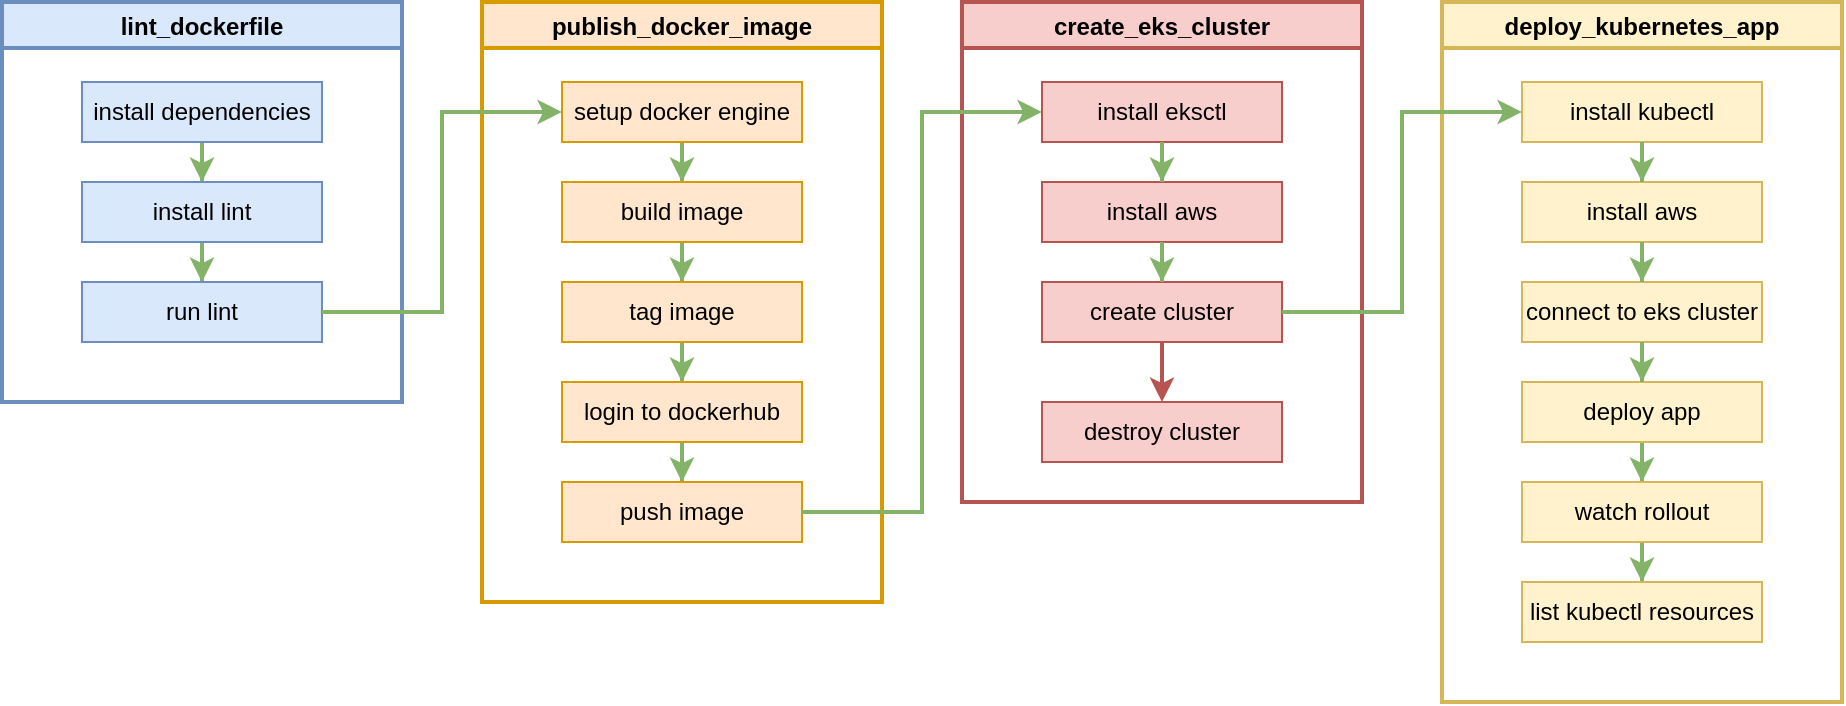 <mxfile version="15.8.7" type="device"><diagram id="mUqGFqe3JNwjPYt6f7Qh" name="Page-1"><mxGraphModel dx="768" dy="1211" grid="1" gridSize="10" guides="1" tooltips="1" connect="1" arrows="1" fold="1" page="1" pageScale="1" pageWidth="1169" pageHeight="827" math="0" shadow="0"><root><mxCell id="0"/><mxCell id="1" parent="0"/><mxCell id="gX47vyNz8MuMyO5w2Lrd-7" value="lint_dockerfile" style="swimlane;fillColor=#dae8fc;strokeColor=#6c8ebf;labelBackgroundColor=none;rounded=0;shadow=0;sketch=0;glass=0;strokeWidth=2;" vertex="1" parent="1"><mxGeometry x="80" y="40" width="200" height="200" as="geometry"/></mxCell><mxCell id="gX47vyNz8MuMyO5w2Lrd-14" style="edgeStyle=orthogonalEdgeStyle;rounded=0;orthogonalLoop=1;jettySize=auto;html=1;startSize=5;endSize=6;strokeWidth=2;fillColor=#d5e8d4;strokeColor=#82b366;" edge="1" parent="gX47vyNz8MuMyO5w2Lrd-7" source="gX47vyNz8MuMyO5w2Lrd-11" target="gX47vyNz8MuMyO5w2Lrd-13"><mxGeometry relative="1" as="geometry"/></mxCell><mxCell id="gX47vyNz8MuMyO5w2Lrd-11" value="install dependencies" style="rounded=0;whiteSpace=wrap;html=1;fillColor=#dae8fc;strokeColor=#6c8ebf;" vertex="1" parent="gX47vyNz8MuMyO5w2Lrd-7"><mxGeometry x="40" y="40" width="120" height="30" as="geometry"/></mxCell><mxCell id="gX47vyNz8MuMyO5w2Lrd-15" style="edgeStyle=orthogonalEdgeStyle;rounded=0;orthogonalLoop=1;jettySize=auto;html=1;startSize=5;endSize=6;strokeWidth=2;fillColor=#d5e8d4;strokeColor=#82b366;" edge="1" parent="gX47vyNz8MuMyO5w2Lrd-7" source="gX47vyNz8MuMyO5w2Lrd-13" target="gX47vyNz8MuMyO5w2Lrd-12"><mxGeometry relative="1" as="geometry"/></mxCell><mxCell id="gX47vyNz8MuMyO5w2Lrd-13" value="install lint" style="rounded=0;whiteSpace=wrap;html=1;fillColor=#dae8fc;strokeColor=#6c8ebf;" vertex="1" parent="gX47vyNz8MuMyO5w2Lrd-7"><mxGeometry x="40" y="90" width="120" height="30" as="geometry"/></mxCell><mxCell id="gX47vyNz8MuMyO5w2Lrd-12" value="run lint" style="rounded=0;whiteSpace=wrap;html=1;fillColor=#dae8fc;strokeColor=#6c8ebf;" vertex="1" parent="gX47vyNz8MuMyO5w2Lrd-7"><mxGeometry x="40" y="140" width="120" height="30" as="geometry"/></mxCell><mxCell id="gX47vyNz8MuMyO5w2Lrd-8" value="publish_docker_image" style="swimlane;fillColor=#ffe6cc;strokeColor=#d79b00;strokeWidth=2;" vertex="1" parent="1"><mxGeometry x="320" y="40" width="200" height="300" as="geometry"/></mxCell><mxCell id="gX47vyNz8MuMyO5w2Lrd-22" style="edgeStyle=orthogonalEdgeStyle;rounded=0;orthogonalLoop=1;jettySize=auto;html=1;startSize=5;endSize=6;strokeWidth=2;fillColor=#d5e8d4;strokeColor=#82b366;" edge="1" parent="gX47vyNz8MuMyO5w2Lrd-8" source="gX47vyNz8MuMyO5w2Lrd-17" target="gX47vyNz8MuMyO5w2Lrd-18"><mxGeometry relative="1" as="geometry"/></mxCell><mxCell id="gX47vyNz8MuMyO5w2Lrd-17" value="setup docker engine" style="rounded=0;whiteSpace=wrap;html=1;fillColor=#ffe6cc;strokeColor=#d79b00;" vertex="1" parent="gX47vyNz8MuMyO5w2Lrd-8"><mxGeometry x="40" y="40" width="120" height="30" as="geometry"/></mxCell><mxCell id="gX47vyNz8MuMyO5w2Lrd-23" style="edgeStyle=orthogonalEdgeStyle;rounded=0;orthogonalLoop=1;jettySize=auto;html=1;startSize=5;endSize=6;strokeWidth=2;fillColor=#d5e8d4;strokeColor=#82b366;" edge="1" parent="gX47vyNz8MuMyO5w2Lrd-8" source="gX47vyNz8MuMyO5w2Lrd-18" target="gX47vyNz8MuMyO5w2Lrd-19"><mxGeometry relative="1" as="geometry"/></mxCell><mxCell id="gX47vyNz8MuMyO5w2Lrd-18" value="build image" style="rounded=0;whiteSpace=wrap;html=1;fillColor=#ffe6cc;strokeColor=#d79b00;" vertex="1" parent="gX47vyNz8MuMyO5w2Lrd-8"><mxGeometry x="40" y="90" width="120" height="30" as="geometry"/></mxCell><mxCell id="gX47vyNz8MuMyO5w2Lrd-24" style="edgeStyle=orthogonalEdgeStyle;rounded=0;orthogonalLoop=1;jettySize=auto;html=1;startSize=5;endSize=6;strokeWidth=2;fillColor=#d5e8d4;strokeColor=#82b366;" edge="1" parent="gX47vyNz8MuMyO5w2Lrd-8" source="gX47vyNz8MuMyO5w2Lrd-19" target="gX47vyNz8MuMyO5w2Lrd-20"><mxGeometry relative="1" as="geometry"/></mxCell><mxCell id="gX47vyNz8MuMyO5w2Lrd-19" value="tag image" style="rounded=0;whiteSpace=wrap;html=1;fillColor=#ffe6cc;strokeColor=#d79b00;" vertex="1" parent="gX47vyNz8MuMyO5w2Lrd-8"><mxGeometry x="40" y="140" width="120" height="30" as="geometry"/></mxCell><mxCell id="gX47vyNz8MuMyO5w2Lrd-25" style="edgeStyle=orthogonalEdgeStyle;rounded=0;orthogonalLoop=1;jettySize=auto;html=1;startSize=5;endSize=6;strokeWidth=2;fillColor=#d5e8d4;strokeColor=#82b366;" edge="1" parent="gX47vyNz8MuMyO5w2Lrd-8" source="gX47vyNz8MuMyO5w2Lrd-20" target="gX47vyNz8MuMyO5w2Lrd-21"><mxGeometry relative="1" as="geometry"/></mxCell><mxCell id="gX47vyNz8MuMyO5w2Lrd-20" value="login to dockerhub" style="rounded=0;whiteSpace=wrap;html=1;fillColor=#ffe6cc;strokeColor=#d79b00;" vertex="1" parent="gX47vyNz8MuMyO5w2Lrd-8"><mxGeometry x="40" y="190" width="120" height="30" as="geometry"/></mxCell><mxCell id="gX47vyNz8MuMyO5w2Lrd-21" value="push image" style="rounded=0;whiteSpace=wrap;html=1;fillColor=#ffe6cc;strokeColor=#d79b00;" vertex="1" parent="gX47vyNz8MuMyO5w2Lrd-8"><mxGeometry x="40" y="240" width="120" height="30" as="geometry"/></mxCell><mxCell id="gX47vyNz8MuMyO5w2Lrd-9" value="create_eks_cluster" style="swimlane;fillColor=#f8cecc;strokeColor=#b85450;strokeWidth=2;" vertex="1" parent="1"><mxGeometry x="560" y="40" width="200" height="250" as="geometry"/></mxCell><mxCell id="gX47vyNz8MuMyO5w2Lrd-28" value="install eksctl" style="rounded=0;whiteSpace=wrap;html=1;fillColor=#f8cecc;strokeColor=#b85450;" vertex="1" parent="gX47vyNz8MuMyO5w2Lrd-9"><mxGeometry x="40" y="40" width="120" height="30" as="geometry"/></mxCell><mxCell id="gX47vyNz8MuMyO5w2Lrd-30" value="install aws" style="rounded=0;whiteSpace=wrap;html=1;fillColor=#f8cecc;strokeColor=#b85450;" vertex="1" parent="gX47vyNz8MuMyO5w2Lrd-9"><mxGeometry x="40" y="90" width="120" height="30" as="geometry"/></mxCell><mxCell id="gX47vyNz8MuMyO5w2Lrd-27" style="edgeStyle=orthogonalEdgeStyle;rounded=0;orthogonalLoop=1;jettySize=auto;html=1;startSize=5;endSize=6;strokeWidth=2;fillColor=#d5e8d4;strokeColor=#82b366;" edge="1" parent="gX47vyNz8MuMyO5w2Lrd-9" source="gX47vyNz8MuMyO5w2Lrd-28" target="gX47vyNz8MuMyO5w2Lrd-30"><mxGeometry relative="1" as="geometry"/></mxCell><mxCell id="gX47vyNz8MuMyO5w2Lrd-34" style="edgeStyle=orthogonalEdgeStyle;rounded=0;orthogonalLoop=1;jettySize=auto;html=1;startSize=5;endSize=6;strokeWidth=2;fillColor=#f8cecc;strokeColor=#b85450;" edge="1" parent="gX47vyNz8MuMyO5w2Lrd-9" source="gX47vyNz8MuMyO5w2Lrd-31" target="gX47vyNz8MuMyO5w2Lrd-33"><mxGeometry relative="1" as="geometry"/></mxCell><mxCell id="gX47vyNz8MuMyO5w2Lrd-31" value="create cluster" style="rounded=0;whiteSpace=wrap;html=1;fillColor=#f8cecc;strokeColor=#b85450;" vertex="1" parent="gX47vyNz8MuMyO5w2Lrd-9"><mxGeometry x="40" y="140" width="120" height="30" as="geometry"/></mxCell><mxCell id="gX47vyNz8MuMyO5w2Lrd-29" style="edgeStyle=orthogonalEdgeStyle;rounded=0;orthogonalLoop=1;jettySize=auto;html=1;startSize=5;endSize=6;strokeWidth=2;fillColor=#d5e8d4;strokeColor=#82b366;" edge="1" parent="gX47vyNz8MuMyO5w2Lrd-9" source="gX47vyNz8MuMyO5w2Lrd-30" target="gX47vyNz8MuMyO5w2Lrd-31"><mxGeometry relative="1" as="geometry"/></mxCell><mxCell id="gX47vyNz8MuMyO5w2Lrd-33" value="destroy cluster" style="rounded=0;whiteSpace=wrap;html=1;fillColor=#f8cecc;strokeColor=#b85450;" vertex="1" parent="gX47vyNz8MuMyO5w2Lrd-9"><mxGeometry x="40" y="200" width="120" height="30" as="geometry"/></mxCell><mxCell id="gX47vyNz8MuMyO5w2Lrd-10" value="deploy_kubernetes_app" style="swimlane;fillColor=#fff2cc;strokeColor=#d6b656;strokeWidth=2;" vertex="1" parent="1"><mxGeometry x="800" y="40" width="200" height="350" as="geometry"/></mxCell><mxCell id="gX47vyNz8MuMyO5w2Lrd-39" value="install kubectl" style="rounded=0;whiteSpace=wrap;html=1;fillColor=#fff2cc;strokeColor=#d6b656;" vertex="1" parent="gX47vyNz8MuMyO5w2Lrd-10"><mxGeometry x="40" y="40" width="120" height="30" as="geometry"/></mxCell><mxCell id="gX47vyNz8MuMyO5w2Lrd-41" value="install aws" style="rounded=0;whiteSpace=wrap;html=1;fillColor=#fff2cc;strokeColor=#d6b656;" vertex="1" parent="gX47vyNz8MuMyO5w2Lrd-10"><mxGeometry x="40" y="90" width="120" height="30" as="geometry"/></mxCell><mxCell id="gX47vyNz8MuMyO5w2Lrd-38" style="edgeStyle=orthogonalEdgeStyle;rounded=0;orthogonalLoop=1;jettySize=auto;html=1;startSize=5;endSize=6;strokeWidth=2;fillColor=#d5e8d4;strokeColor=#82b366;" edge="1" parent="gX47vyNz8MuMyO5w2Lrd-10" source="gX47vyNz8MuMyO5w2Lrd-39" target="gX47vyNz8MuMyO5w2Lrd-41"><mxGeometry relative="1" as="geometry"/></mxCell><mxCell id="gX47vyNz8MuMyO5w2Lrd-43" value="connect to eks cluster" style="rounded=0;whiteSpace=wrap;html=1;fillColor=#fff2cc;strokeColor=#d6b656;" vertex="1" parent="gX47vyNz8MuMyO5w2Lrd-10"><mxGeometry x="40" y="140" width="120" height="30" as="geometry"/></mxCell><mxCell id="gX47vyNz8MuMyO5w2Lrd-40" style="edgeStyle=orthogonalEdgeStyle;rounded=0;orthogonalLoop=1;jettySize=auto;html=1;startSize=5;endSize=6;strokeWidth=2;fillColor=#d5e8d4;strokeColor=#82b366;" edge="1" parent="gX47vyNz8MuMyO5w2Lrd-10" source="gX47vyNz8MuMyO5w2Lrd-41" target="gX47vyNz8MuMyO5w2Lrd-43"><mxGeometry relative="1" as="geometry"/></mxCell><mxCell id="gX47vyNz8MuMyO5w2Lrd-50" style="edgeStyle=orthogonalEdgeStyle;rounded=0;orthogonalLoop=1;jettySize=auto;html=1;exitX=0.5;exitY=1;exitDx=0;exitDy=0;startSize=5;endSize=6;strokeWidth=2;fillColor=#d5e8d4;strokeColor=#82b366;" edge="1" parent="gX47vyNz8MuMyO5w2Lrd-10" source="gX47vyNz8MuMyO5w2Lrd-45" target="gX47vyNz8MuMyO5w2Lrd-46"><mxGeometry relative="1" as="geometry"/></mxCell><mxCell id="gX47vyNz8MuMyO5w2Lrd-45" value="deploy app" style="rounded=0;whiteSpace=wrap;html=1;fillColor=#fff2cc;strokeColor=#d6b656;" vertex="1" parent="gX47vyNz8MuMyO5w2Lrd-10"><mxGeometry x="40" y="190" width="120" height="30" as="geometry"/></mxCell><mxCell id="gX47vyNz8MuMyO5w2Lrd-42" style="edgeStyle=orthogonalEdgeStyle;rounded=0;orthogonalLoop=1;jettySize=auto;html=1;startSize=5;endSize=6;strokeWidth=2;fillColor=#d5e8d4;strokeColor=#82b366;" edge="1" parent="gX47vyNz8MuMyO5w2Lrd-10" source="gX47vyNz8MuMyO5w2Lrd-43" target="gX47vyNz8MuMyO5w2Lrd-45"><mxGeometry relative="1" as="geometry"/></mxCell><mxCell id="gX47vyNz8MuMyO5w2Lrd-51" style="edgeStyle=orthogonalEdgeStyle;rounded=0;orthogonalLoop=1;jettySize=auto;html=1;exitX=0.5;exitY=1;exitDx=0;exitDy=0;startSize=5;endSize=6;strokeWidth=2;fillColor=#d5e8d4;strokeColor=#82b366;" edge="1" parent="gX47vyNz8MuMyO5w2Lrd-10" source="gX47vyNz8MuMyO5w2Lrd-46" target="gX47vyNz8MuMyO5w2Lrd-48"><mxGeometry relative="1" as="geometry"/></mxCell><mxCell id="gX47vyNz8MuMyO5w2Lrd-46" value="watch rollout" style="rounded=0;whiteSpace=wrap;html=1;fillColor=#fff2cc;strokeColor=#d6b656;" vertex="1" parent="gX47vyNz8MuMyO5w2Lrd-10"><mxGeometry x="40" y="240" width="120" height="30" as="geometry"/></mxCell><mxCell id="gX47vyNz8MuMyO5w2Lrd-48" value="list kubectl resources" style="rounded=0;whiteSpace=wrap;html=1;fillColor=#fff2cc;strokeColor=#d6b656;" vertex="1" parent="gX47vyNz8MuMyO5w2Lrd-10"><mxGeometry x="40" y="290" width="120" height="30" as="geometry"/></mxCell><mxCell id="gX47vyNz8MuMyO5w2Lrd-26" style="edgeStyle=orthogonalEdgeStyle;rounded=0;orthogonalLoop=1;jettySize=auto;html=1;entryX=0;entryY=0.5;entryDx=0;entryDy=0;startSize=5;endSize=6;strokeWidth=2;fillColor=#d5e8d4;strokeColor=#82b366;" edge="1" parent="1" source="gX47vyNz8MuMyO5w2Lrd-12" target="gX47vyNz8MuMyO5w2Lrd-17"><mxGeometry relative="1" as="geometry"/></mxCell><mxCell id="gX47vyNz8MuMyO5w2Lrd-35" style="edgeStyle=orthogonalEdgeStyle;rounded=0;orthogonalLoop=1;jettySize=auto;html=1;entryX=0;entryY=0.5;entryDx=0;entryDy=0;startSize=5;endSize=6;strokeWidth=2;fillColor=#d5e8d4;strokeColor=#82b366;" edge="1" parent="1" source="gX47vyNz8MuMyO5w2Lrd-21" target="gX47vyNz8MuMyO5w2Lrd-28"><mxGeometry relative="1" as="geometry"/></mxCell><mxCell id="gX47vyNz8MuMyO5w2Lrd-49" style="edgeStyle=orthogonalEdgeStyle;rounded=0;orthogonalLoop=1;jettySize=auto;html=1;entryX=0;entryY=0.5;entryDx=0;entryDy=0;startSize=5;endSize=6;strokeWidth=2;fillColor=#d5e8d4;strokeColor=#82b366;" edge="1" parent="1" source="gX47vyNz8MuMyO5w2Lrd-31" target="gX47vyNz8MuMyO5w2Lrd-39"><mxGeometry relative="1" as="geometry"/></mxCell></root></mxGraphModel></diagram></mxfile>